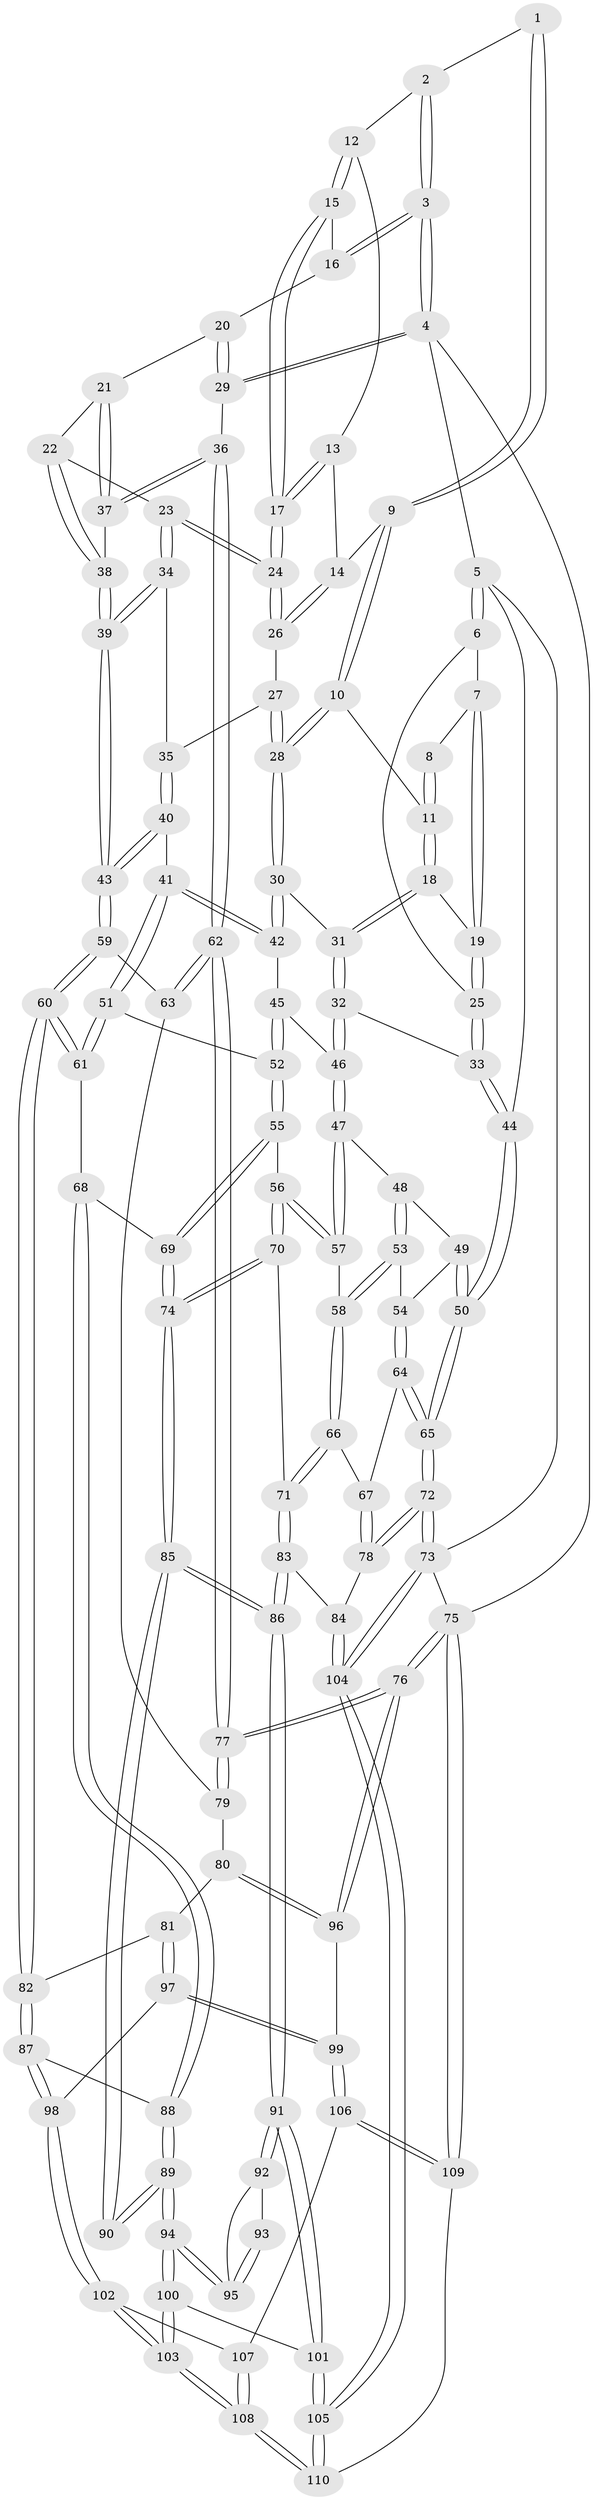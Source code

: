 // Generated by graph-tools (version 1.1) at 2025/51/03/09/25 03:51:08]
// undirected, 110 vertices, 272 edges
graph export_dot {
graph [start="1"]
  node [color=gray90,style=filled];
  1 [pos="+0.44764262586369497+0"];
  2 [pos="+0.6826260741893786+0"];
  3 [pos="+1+0"];
  4 [pos="+1+0"];
  5 [pos="+0+0"];
  6 [pos="+0+0"];
  7 [pos="+0.04372426250251215+0"];
  8 [pos="+0.3838686138392273+0"];
  9 [pos="+0.4870171915045743+0.07594271202248987"];
  10 [pos="+0.34983013908453336+0.13971797049175835"];
  11 [pos="+0.346309526875518+0.13885711097301603"];
  12 [pos="+0.6911046184127445+0"];
  13 [pos="+0.6057002874874933+0.07356178137163942"];
  14 [pos="+0.523315730394966+0.10734056747425619"];
  15 [pos="+0.7606902673134203+0.08810956353120535"];
  16 [pos="+0.7687994875631472+0.08522941912528323"];
  17 [pos="+0.7395771314737288+0.15195236597901948"];
  18 [pos="+0.26379450489910794+0.13192155283560966"];
  19 [pos="+0.23369317258606898+0.11464700572132432"];
  20 [pos="+0.9914023529699544+0.07877009722460916"];
  21 [pos="+0.906007271018335+0.19991797823495344"];
  22 [pos="+0.8272900782950254+0.22433391153395316"];
  23 [pos="+0.7530314014164585+0.21983610848664584"];
  24 [pos="+0.7396193494182176+0.18372404262339045"];
  25 [pos="+0.10694353697026221+0.2706174553529179"];
  26 [pos="+0.5374539179060851+0.15837852566252175"];
  27 [pos="+0.5349144493739468+0.17722788460065111"];
  28 [pos="+0.4141644846161905+0.2826202763908667"];
  29 [pos="+1+0"];
  30 [pos="+0.4023704430198207+0.3441651661597195"];
  31 [pos="+0.28010218833585127+0.30134661609208546"];
  32 [pos="+0.10830796585297907+0.3661479748286617"];
  33 [pos="+0.07917662125481069+0.3448723630420357"];
  34 [pos="+0.726759826754251+0.26889226973047503"];
  35 [pos="+0.5924372357846145+0.2814003429378794"];
  36 [pos="+1+0.4693640734461506"];
  37 [pos="+1+0.4486063262824693"];
  38 [pos="+0.9262181659089173+0.45610964414083066"];
  39 [pos="+0.7570731168956286+0.5022472100137235"];
  40 [pos="+0.5011361772766815+0.43699260686504815"];
  41 [pos="+0.4625703672023092+0.4429897204079007"];
  42 [pos="+0.42987029432983553+0.4049091680846598"];
  43 [pos="+0.7469843093348612+0.5122790556816392"];
  44 [pos="+0+0.33793291782608303"];
  45 [pos="+0.16566153551415236+0.4393371855692653"];
  46 [pos="+0.147752481048319+0.4396968486728643"];
  47 [pos="+0.14802977046713106+0.44334210209583275"];
  48 [pos="+0.06808699469423438+0.5256111103683204"];
  49 [pos="+0.04831468348087341+0.5398995415942062"];
  50 [pos="+0+0.6123335071517564"];
  51 [pos="+0.4254873862960114+0.5274970670097018"];
  52 [pos="+0.41714280626016226+0.529836774384573"];
  53 [pos="+0.08459165972201375+0.6192100077304075"];
  54 [pos="+0.0687915326115933+0.6214907860852126"];
  55 [pos="+0.2434630392136568+0.5965131087849334"];
  56 [pos="+0.2044403180154553+0.5800078551537738"];
  57 [pos="+0.1959322007267113+0.5741125598920984"];
  58 [pos="+0.11993434072986361+0.618841974256626"];
  59 [pos="+0.7391973937932993+0.5993237848871927"];
  60 [pos="+0.7028734443239255+0.652430325846418"];
  61 [pos="+0.4613883518014434+0.6618250969177691"];
  62 [pos="+1+0.7237473344909607"];
  63 [pos="+0.8675149834760782+0.6942650772268567"];
  64 [pos="+0.011816823039489013+0.6440285013590287"];
  65 [pos="+0+0.6130165533323351"];
  66 [pos="+0.11294340321042318+0.7252363548363363"];
  67 [pos="+0.07832048821337777+0.7263535386570232"];
  68 [pos="+0.456414927301764+0.6773015251000363"];
  69 [pos="+0.28286864722446764+0.7343971876551385"];
  70 [pos="+0.16260029806583998+0.7106814180796419"];
  71 [pos="+0.11966554396142748+0.729381620157229"];
  72 [pos="+0+0.7810117211696217"];
  73 [pos="+0+1"];
  74 [pos="+0.27805922443448045+0.7457602201036232"];
  75 [pos="+1+1"];
  76 [pos="+1+1"];
  77 [pos="+1+0.8794487919072382"];
  78 [pos="+0.021237920516170638+0.7861935427675768"];
  79 [pos="+0.8468954804094742+0.8179665843513712"];
  80 [pos="+0.8407614909177316+0.8218328107317462"];
  81 [pos="+0.7564360972260468+0.8155739073524417"];
  82 [pos="+0.6908616320932672+0.7374497053996215"];
  83 [pos="+0.1640718546625985+0.8420587606438441"];
  84 [pos="+0.10739728862848157+0.8603171023997389"];
  85 [pos="+0.2752764316399358+0.7665719625957274"];
  86 [pos="+0.21310740614189982+0.8517934334438653"];
  87 [pos="+0.5902719051366837+0.8291918256977888"];
  88 [pos="+0.48411835014718213+0.7980547346866198"];
  89 [pos="+0.4390251698247971+0.8446923628242891"];
  90 [pos="+0.37853181470375885+0.8266663450034748"];
  91 [pos="+0.21577152453577247+0.8576609814410376"];
  92 [pos="+0.3001934165224161+0.8793153429300095"];
  93 [pos="+0.34652833807819794+0.8542184730384722"];
  94 [pos="+0.41666836066321483+0.9641659215287137"];
  95 [pos="+0.33356570093817145+0.8985966685227098"];
  96 [pos="+0.8462148339949949+0.937442373388567"];
  97 [pos="+0.7432339314733587+0.8920095706608844"];
  98 [pos="+0.5966572037247786+0.8540199413435265"];
  99 [pos="+0.7490819707244194+0.9359574801113265"];
  100 [pos="+0.4251235949465938+1"];
  101 [pos="+0.2224490315361434+0.908353886471168"];
  102 [pos="+0.5992093543013285+0.8961941630374414"];
  103 [pos="+0.44436565336427936+1"];
  104 [pos="+0+1"];
  105 [pos="+0+1"];
  106 [pos="+0.7322464765570363+0.9559497997043404"];
  107 [pos="+0.6879607217731348+0.9490747342522128"];
  108 [pos="+0.44468020297753313+1"];
  109 [pos="+0.7453808658819634+1"];
  110 [pos="+0.44457837795494737+1"];
  1 -- 2;
  1 -- 9;
  1 -- 9;
  2 -- 3;
  2 -- 3;
  2 -- 12;
  3 -- 4;
  3 -- 4;
  3 -- 16;
  3 -- 16;
  4 -- 5;
  4 -- 29;
  4 -- 29;
  4 -- 75;
  5 -- 6;
  5 -- 6;
  5 -- 44;
  5 -- 73;
  6 -- 7;
  6 -- 25;
  7 -- 8;
  7 -- 19;
  7 -- 19;
  8 -- 11;
  8 -- 11;
  9 -- 10;
  9 -- 10;
  9 -- 14;
  10 -- 11;
  10 -- 28;
  10 -- 28;
  11 -- 18;
  11 -- 18;
  12 -- 13;
  12 -- 15;
  12 -- 15;
  13 -- 14;
  13 -- 17;
  13 -- 17;
  14 -- 26;
  14 -- 26;
  15 -- 16;
  15 -- 17;
  15 -- 17;
  16 -- 20;
  17 -- 24;
  17 -- 24;
  18 -- 19;
  18 -- 31;
  18 -- 31;
  19 -- 25;
  19 -- 25;
  20 -- 21;
  20 -- 29;
  20 -- 29;
  21 -- 22;
  21 -- 37;
  21 -- 37;
  22 -- 23;
  22 -- 38;
  22 -- 38;
  23 -- 24;
  23 -- 24;
  23 -- 34;
  23 -- 34;
  24 -- 26;
  24 -- 26;
  25 -- 33;
  25 -- 33;
  26 -- 27;
  27 -- 28;
  27 -- 28;
  27 -- 35;
  28 -- 30;
  28 -- 30;
  29 -- 36;
  30 -- 31;
  30 -- 42;
  30 -- 42;
  31 -- 32;
  31 -- 32;
  32 -- 33;
  32 -- 46;
  32 -- 46;
  33 -- 44;
  33 -- 44;
  34 -- 35;
  34 -- 39;
  34 -- 39;
  35 -- 40;
  35 -- 40;
  36 -- 37;
  36 -- 37;
  36 -- 62;
  36 -- 62;
  37 -- 38;
  38 -- 39;
  38 -- 39;
  39 -- 43;
  39 -- 43;
  40 -- 41;
  40 -- 43;
  40 -- 43;
  41 -- 42;
  41 -- 42;
  41 -- 51;
  41 -- 51;
  42 -- 45;
  43 -- 59;
  43 -- 59;
  44 -- 50;
  44 -- 50;
  45 -- 46;
  45 -- 52;
  45 -- 52;
  46 -- 47;
  46 -- 47;
  47 -- 48;
  47 -- 57;
  47 -- 57;
  48 -- 49;
  48 -- 53;
  48 -- 53;
  49 -- 50;
  49 -- 50;
  49 -- 54;
  50 -- 65;
  50 -- 65;
  51 -- 52;
  51 -- 61;
  51 -- 61;
  52 -- 55;
  52 -- 55;
  53 -- 54;
  53 -- 58;
  53 -- 58;
  54 -- 64;
  54 -- 64;
  55 -- 56;
  55 -- 69;
  55 -- 69;
  56 -- 57;
  56 -- 57;
  56 -- 70;
  56 -- 70;
  57 -- 58;
  58 -- 66;
  58 -- 66;
  59 -- 60;
  59 -- 60;
  59 -- 63;
  60 -- 61;
  60 -- 61;
  60 -- 82;
  60 -- 82;
  61 -- 68;
  62 -- 63;
  62 -- 63;
  62 -- 77;
  62 -- 77;
  63 -- 79;
  64 -- 65;
  64 -- 65;
  64 -- 67;
  65 -- 72;
  65 -- 72;
  66 -- 67;
  66 -- 71;
  66 -- 71;
  67 -- 78;
  67 -- 78;
  68 -- 69;
  68 -- 88;
  68 -- 88;
  69 -- 74;
  69 -- 74;
  70 -- 71;
  70 -- 74;
  70 -- 74;
  71 -- 83;
  71 -- 83;
  72 -- 73;
  72 -- 73;
  72 -- 78;
  72 -- 78;
  73 -- 104;
  73 -- 104;
  73 -- 75;
  74 -- 85;
  74 -- 85;
  75 -- 76;
  75 -- 76;
  75 -- 109;
  75 -- 109;
  76 -- 77;
  76 -- 77;
  76 -- 96;
  76 -- 96;
  77 -- 79;
  77 -- 79;
  78 -- 84;
  79 -- 80;
  80 -- 81;
  80 -- 96;
  80 -- 96;
  81 -- 82;
  81 -- 97;
  81 -- 97;
  82 -- 87;
  82 -- 87;
  83 -- 84;
  83 -- 86;
  83 -- 86;
  84 -- 104;
  84 -- 104;
  85 -- 86;
  85 -- 86;
  85 -- 90;
  85 -- 90;
  86 -- 91;
  86 -- 91;
  87 -- 88;
  87 -- 98;
  87 -- 98;
  88 -- 89;
  88 -- 89;
  89 -- 90;
  89 -- 90;
  89 -- 94;
  89 -- 94;
  91 -- 92;
  91 -- 92;
  91 -- 101;
  91 -- 101;
  92 -- 93;
  92 -- 95;
  93 -- 95;
  93 -- 95;
  94 -- 95;
  94 -- 95;
  94 -- 100;
  94 -- 100;
  96 -- 99;
  97 -- 98;
  97 -- 99;
  97 -- 99;
  98 -- 102;
  98 -- 102;
  99 -- 106;
  99 -- 106;
  100 -- 101;
  100 -- 103;
  100 -- 103;
  101 -- 105;
  101 -- 105;
  102 -- 103;
  102 -- 103;
  102 -- 107;
  103 -- 108;
  103 -- 108;
  104 -- 105;
  104 -- 105;
  105 -- 110;
  105 -- 110;
  106 -- 107;
  106 -- 109;
  106 -- 109;
  107 -- 108;
  107 -- 108;
  108 -- 110;
  108 -- 110;
  109 -- 110;
}
